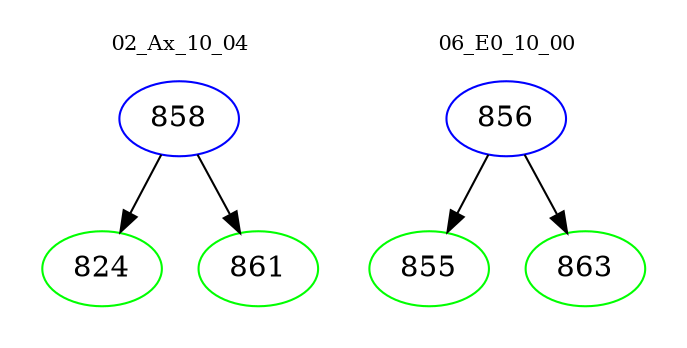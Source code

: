 digraph{
subgraph cluster_0 {
color = white
label = "02_Ax_10_04";
fontsize=10;
T0_858 [label="858", color="blue"]
T0_858 -> T0_824 [color="black"]
T0_824 [label="824", color="green"]
T0_858 -> T0_861 [color="black"]
T0_861 [label="861", color="green"]
}
subgraph cluster_1 {
color = white
label = "06_E0_10_00";
fontsize=10;
T1_856 [label="856", color="blue"]
T1_856 -> T1_855 [color="black"]
T1_855 [label="855", color="green"]
T1_856 -> T1_863 [color="black"]
T1_863 [label="863", color="green"]
}
}
